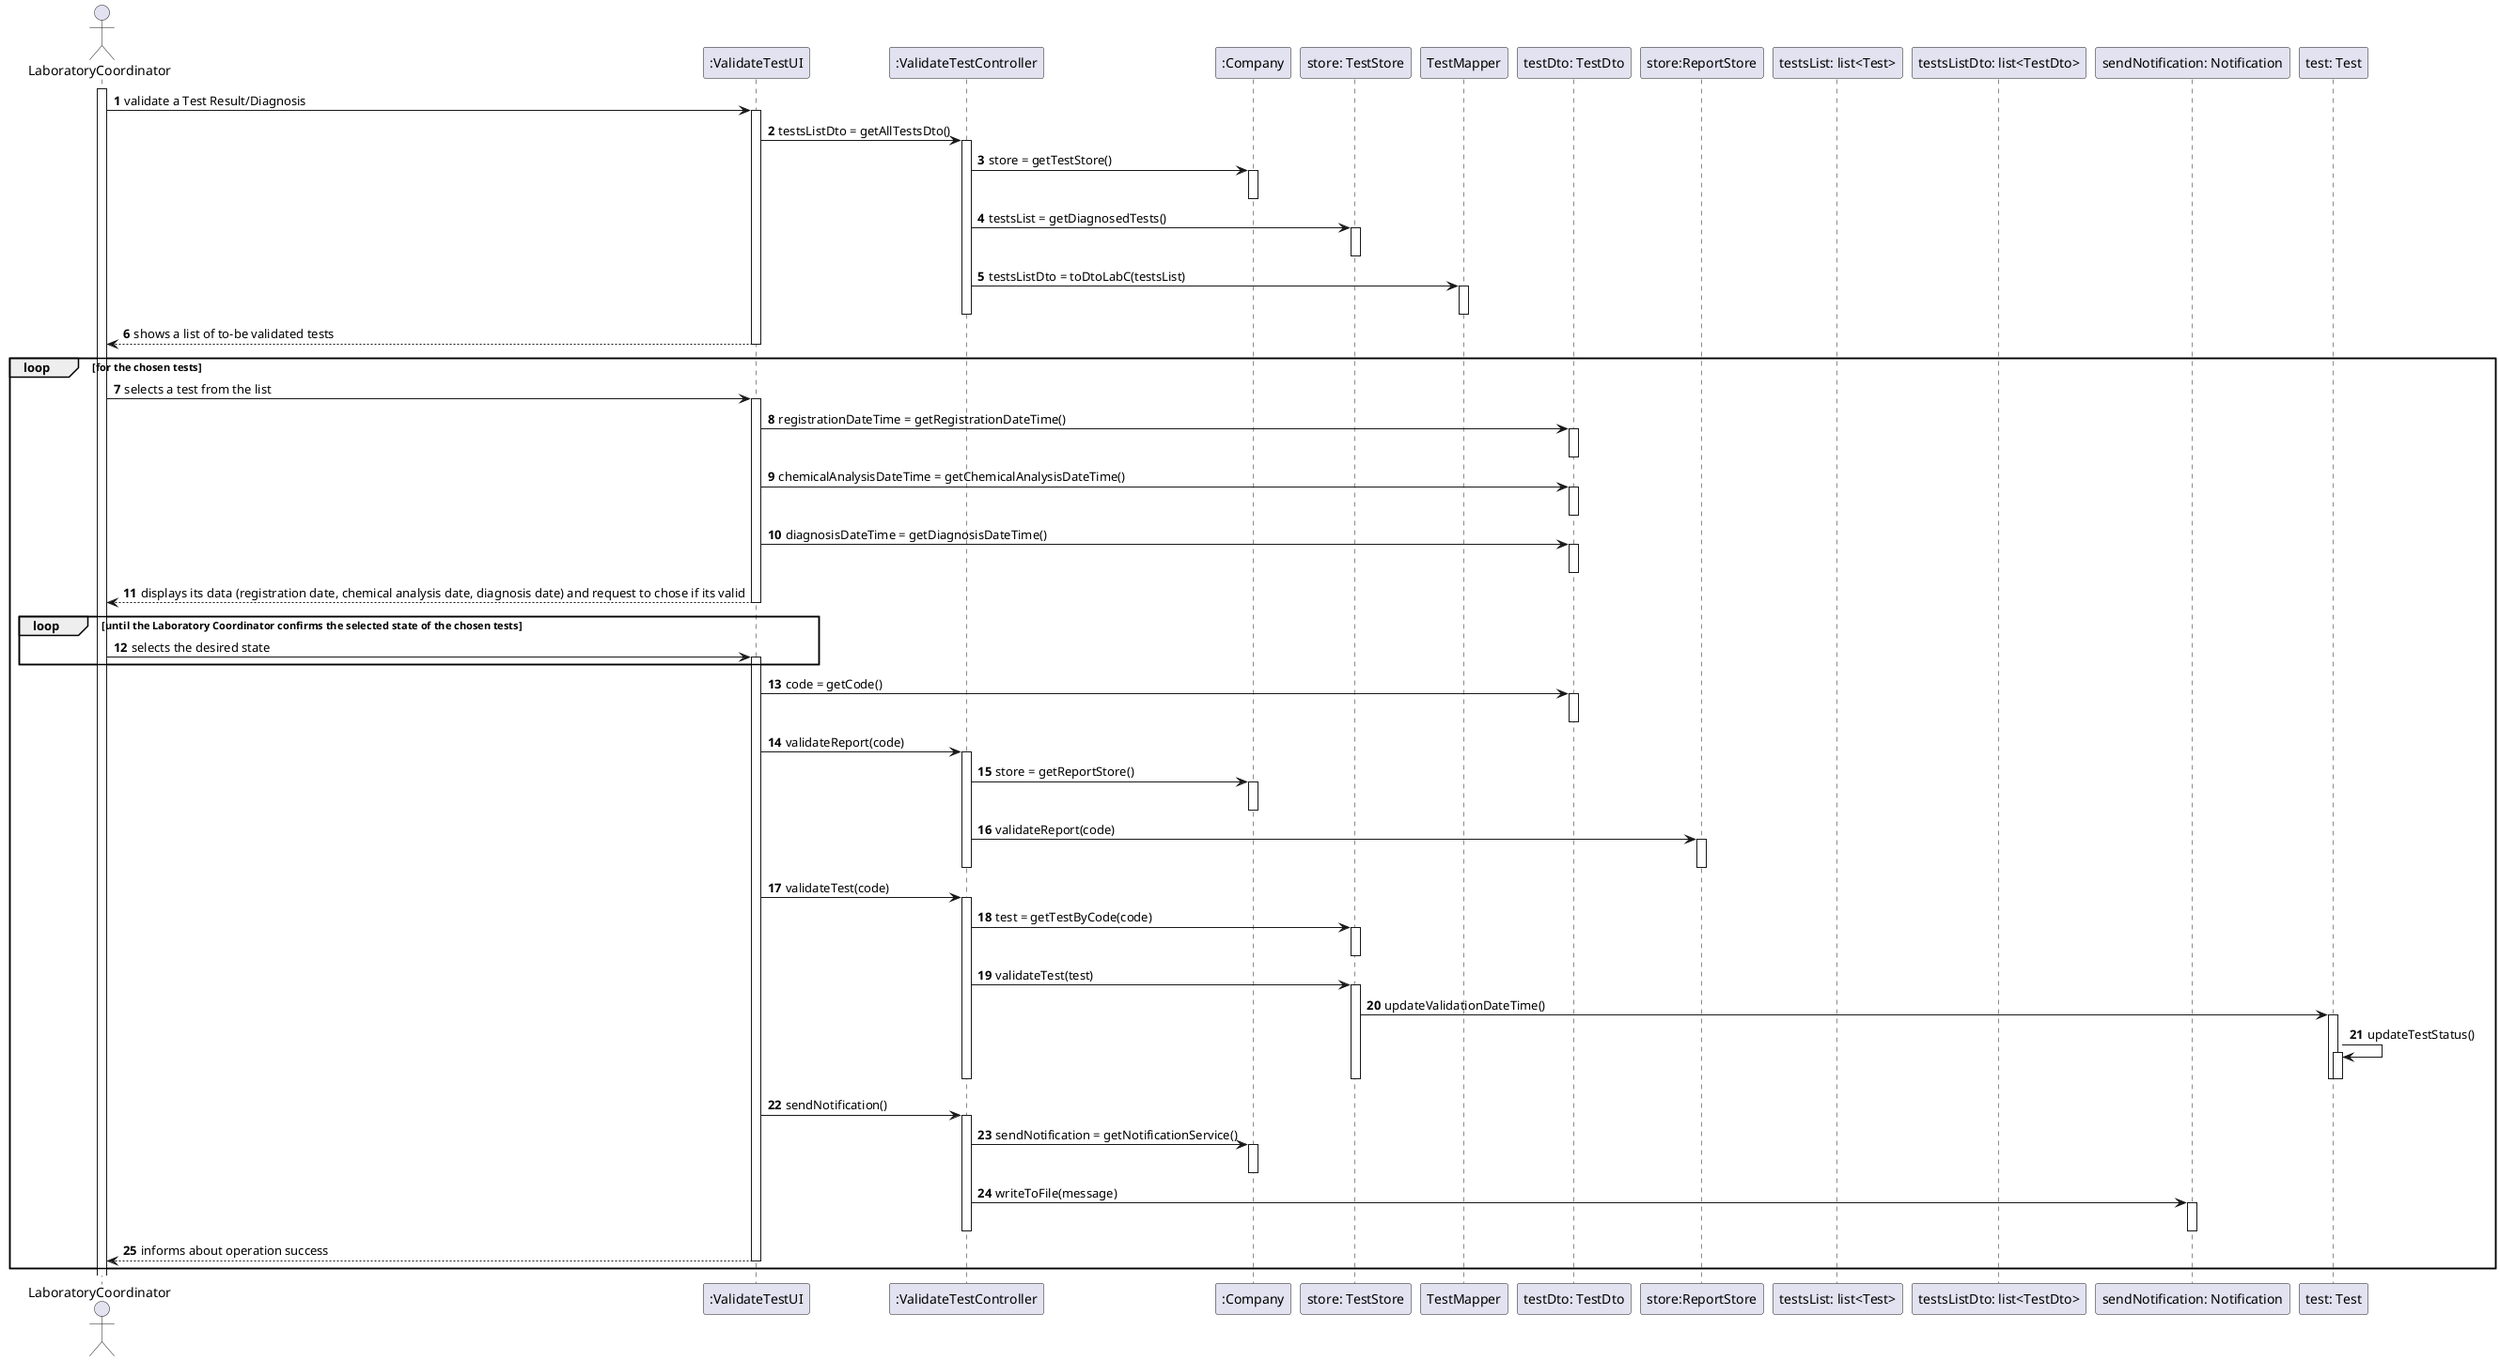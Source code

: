 @startuml
autonumber

actor "LaboratoryCoordinator" as labC
activate labC

participant ":ValidateTestUI" as validateTestUI
participant ":ValidateTestController" as validateTestCont
participant ":Company" as comp
participant "store: TestStore" as TestStore
participant "TestMapper" as TestMapper
participant "testDto: TestDto" as TestDto
participant "store:ReportStore" as ReportStore
participant "testsList: list<Test>" as testsList
participant "testsListDto: list<TestDto>" as testsListDto
participant "sendNotification: Notification" as notification
participant "test: Test" as test


labC -> validateTestUI : validate a Test Result/Diagnosis


activate validateTestUI
validateTestUI -> validateTestCont: testsListDto = getAllTestsDto()


activate validateTestCont


validateTestCont -> comp : store = getTestStore()
activate comp
deactivate comp


validateTestCont -> TestStore : testsList = getDiagnosedTests()
activate TestStore
deactivate TestStore


validateTestCont -> TestMapper : testsListDto = toDtoLabC(testsList)
activate TestMapper
deactivate TestMapper


deactivate validateTestCont


validateTestUI --> labC : shows a list of to-be validated tests
deactivate validateTestUI


loop for the chosen tests
labC -> validateTestUI : selects a test from the list
activate validateTestUI


validateTestUI -> TestDto : registrationDateTime = getRegistrationDateTime()
activate TestDto
deactivate TestDto


validateTestUI -> TestDto : chemicalAnalysisDateTime = getChemicalAnalysisDateTime()
activate TestDto
deactivate TestDto


validateTestUI -> TestDto : diagnosisDateTime = getDiagnosisDateTime()
activate TestDto
deactivate TestDto


validateTestUI --> labC : displays its data (registration date, chemical analysis date, diagnosis date) and request to chose if its valid
deactivate validateTestUI


deactivate validateTestUI


loop until the Laboratory Coordinator confirms the selected state of the chosen tests
labC -> validateTestUI : selects the desired state
activate validateTestUI


end


validateTestUI -> TestDto : code = getCode()
activate TestDto
deactivate TestDto


validateTestUI -> validateTestCont : validateReport(code)



activate validateTestCont
validateTestCont -> comp: store = getReportStore()
activate comp
deactivate comp


validateTestCont -> ReportStore : validateReport(code)
activate ReportStore
deactivate ReportStore
deactivate validateTestCont

validateTestUI -> validateTestCont : validateTest(code)
activate validateTestCont


validateTestCont -> TestStore : test = getTestByCode(code)

activate TestStore
deactivate TestStore

validateTestCont -> TestStore : validateTest(test)
activate TestStore


TestStore -> test ++: updateValidationDateTime()


test -> test ++: updateTestStatus()
deactivate test
deactivate test
deactivate TestStore
deactivate validateTestCont

validateTestUI -> validateTestCont : sendNotification()
activate validateTestCont


validateTestCont -> comp: sendNotification = getNotificationService()
activate comp
deactivate comp


validateTestCont -> notification: writeToFile(message)
activate notification
deactivate notification
deactivate validateTestCont


validateTestUI --> labC : informs about operation success
deactivate validateTestCont
deactivate validateTestUI

end
@enduml